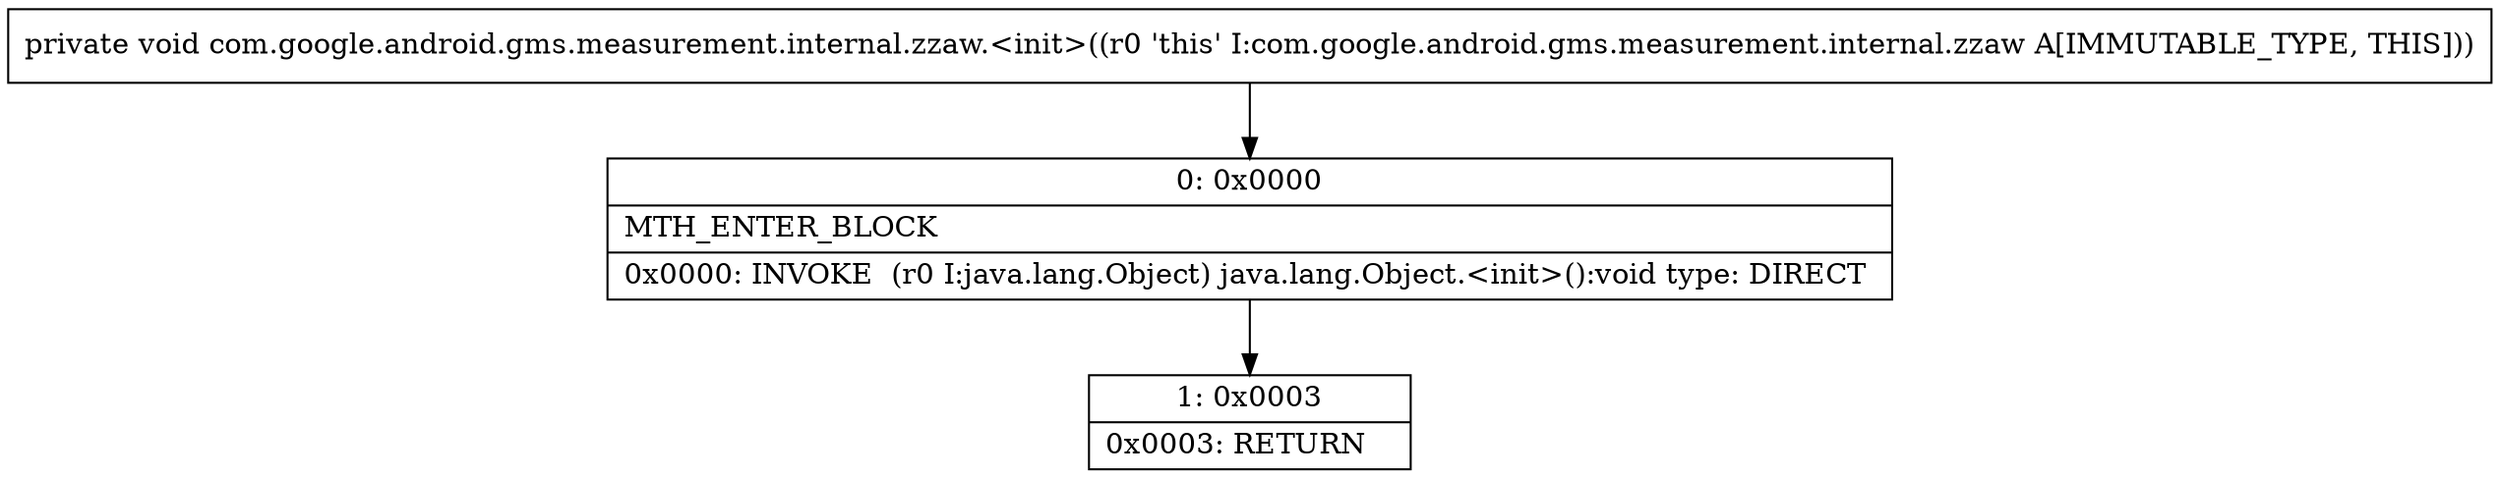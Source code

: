 digraph "CFG forcom.google.android.gms.measurement.internal.zzaw.\<init\>()V" {
Node_0 [shape=record,label="{0\:\ 0x0000|MTH_ENTER_BLOCK\l|0x0000: INVOKE  (r0 I:java.lang.Object) java.lang.Object.\<init\>():void type: DIRECT \l}"];
Node_1 [shape=record,label="{1\:\ 0x0003|0x0003: RETURN   \l}"];
MethodNode[shape=record,label="{private void com.google.android.gms.measurement.internal.zzaw.\<init\>((r0 'this' I:com.google.android.gms.measurement.internal.zzaw A[IMMUTABLE_TYPE, THIS])) }"];
MethodNode -> Node_0;
Node_0 -> Node_1;
}

